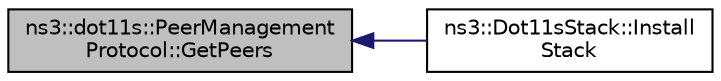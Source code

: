 digraph "ns3::dot11s::PeerManagementProtocol::GetPeers"
{
  edge [fontname="Helvetica",fontsize="10",labelfontname="Helvetica",labelfontsize="10"];
  node [fontname="Helvetica",fontsize="10",shape=record];
  rankdir="LR";
  Node1 [label="ns3::dot11s::PeerManagement\lProtocol::GetPeers",height=0.2,width=0.4,color="black", fillcolor="grey75", style="filled", fontcolor="black"];
  Node1 -> Node2 [dir="back",color="midnightblue",fontsize="10",style="solid"];
  Node2 [label="ns3::Dot11sStack::Install\lStack",height=0.2,width=0.4,color="black", fillcolor="white", style="filled",URL="$d8/d19/classns3_1_1Dot11sStack.html#a2a30483cc69c61c837fbf43f829a2dd3",tooltip="Install an 802.11s stack. "];
}
